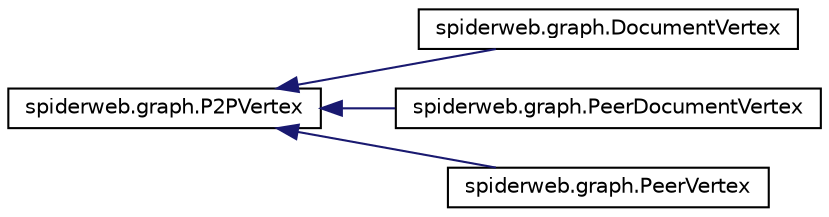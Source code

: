 digraph G
{
  edge [fontname="Helvetica",fontsize="10",labelfontname="Helvetica",labelfontsize="10"];
  node [fontname="Helvetica",fontsize="10",shape=record];
  rankdir=LR;
  Node1 [label="spiderweb.graph.P2PVertex",height=0.2,width=0.4,color="black", fillcolor="white", style="filled",URL="$classspiderweb_1_1graph_1_1_p2_p_vertex.html"];
  Node1 -> Node2 [dir=back,color="midnightblue",fontsize="10",style="solid",fontname="Helvetica"];
  Node2 [label="spiderweb.graph.DocumentVertex",height=0.2,width=0.4,color="black", fillcolor="white", style="filled",URL="$classspiderweb_1_1graph_1_1_document_vertex.html"];
  Node1 -> Node3 [dir=back,color="midnightblue",fontsize="10",style="solid",fontname="Helvetica"];
  Node3 [label="spiderweb.graph.PeerDocumentVertex",height=0.2,width=0.4,color="black", fillcolor="white", style="filled",URL="$classspiderweb_1_1graph_1_1_peer_document_vertex.html"];
  Node1 -> Node4 [dir=back,color="midnightblue",fontsize="10",style="solid",fontname="Helvetica"];
  Node4 [label="spiderweb.graph.PeerVertex",height=0.2,width=0.4,color="black", fillcolor="white", style="filled",URL="$classspiderweb_1_1graph_1_1_peer_vertex.html"];
}
